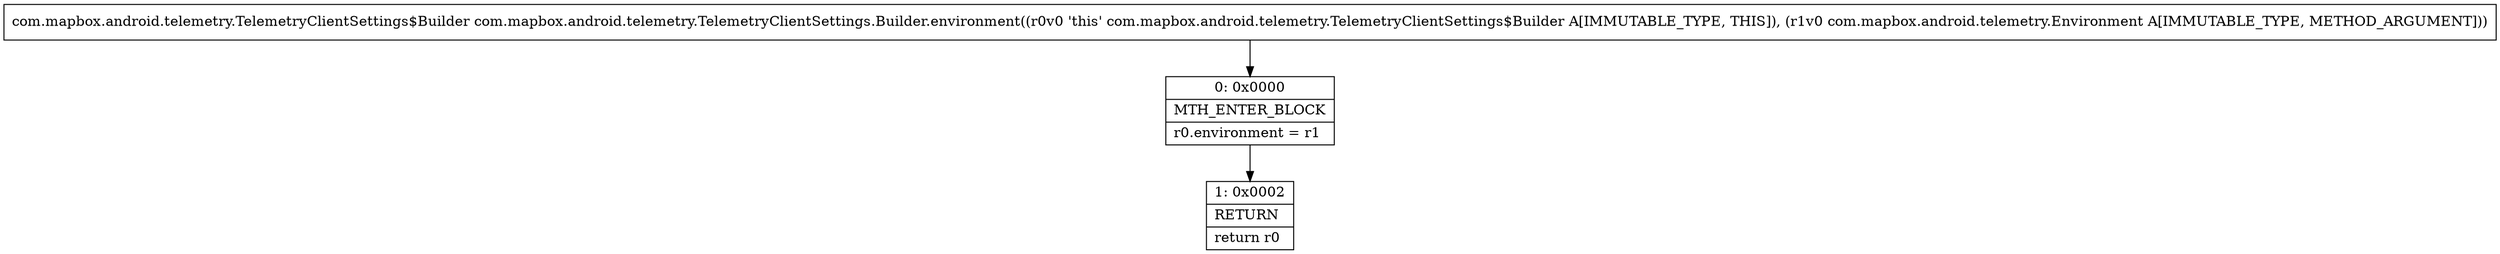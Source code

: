 digraph "CFG forcom.mapbox.android.telemetry.TelemetryClientSettings.Builder.environment(Lcom\/mapbox\/android\/telemetry\/Environment;)Lcom\/mapbox\/android\/telemetry\/TelemetryClientSettings$Builder;" {
Node_0 [shape=record,label="{0\:\ 0x0000|MTH_ENTER_BLOCK\l|r0.environment = r1\l}"];
Node_1 [shape=record,label="{1\:\ 0x0002|RETURN\l|return r0\l}"];
MethodNode[shape=record,label="{com.mapbox.android.telemetry.TelemetryClientSettings$Builder com.mapbox.android.telemetry.TelemetryClientSettings.Builder.environment((r0v0 'this' com.mapbox.android.telemetry.TelemetryClientSettings$Builder A[IMMUTABLE_TYPE, THIS]), (r1v0 com.mapbox.android.telemetry.Environment A[IMMUTABLE_TYPE, METHOD_ARGUMENT])) }"];
MethodNode -> Node_0;
Node_0 -> Node_1;
}

